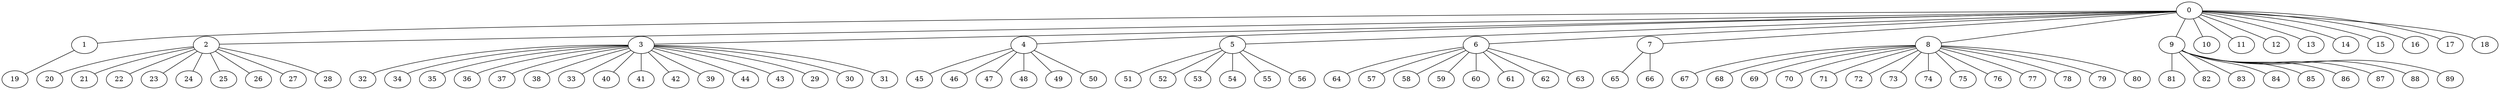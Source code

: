 
graph graphname {
    0 -- 1
0 -- 2
0 -- 3
0 -- 4
0 -- 5
0 -- 6
0 -- 7
0 -- 8
0 -- 9
0 -- 10
0 -- 11
0 -- 12
0 -- 13
0 -- 14
0 -- 15
0 -- 16
0 -- 17
0 -- 18
1 -- 19
2 -- 20
2 -- 21
2 -- 22
2 -- 23
2 -- 24
2 -- 25
2 -- 26
2 -- 27
2 -- 28
3 -- 32
3 -- 34
3 -- 35
3 -- 36
3 -- 37
3 -- 38
3 -- 33
3 -- 40
3 -- 41
3 -- 42
3 -- 39
3 -- 44
3 -- 43
3 -- 29
3 -- 30
3 -- 31
4 -- 45
4 -- 46
4 -- 47
4 -- 48
4 -- 49
4 -- 50
5 -- 51
5 -- 52
5 -- 53
5 -- 54
5 -- 55
5 -- 56
6 -- 64
6 -- 57
6 -- 58
6 -- 59
6 -- 60
6 -- 61
6 -- 62
6 -- 63
7 -- 65
7 -- 66
8 -- 67
8 -- 68
8 -- 69
8 -- 70
8 -- 71
8 -- 72
8 -- 73
8 -- 74
8 -- 75
8 -- 76
8 -- 77
8 -- 78
8 -- 79
8 -- 80
9 -- 81
9 -- 82
9 -- 83
9 -- 84
9 -- 85
9 -- 86
9 -- 87
9 -- 88
9 -- 89

}

